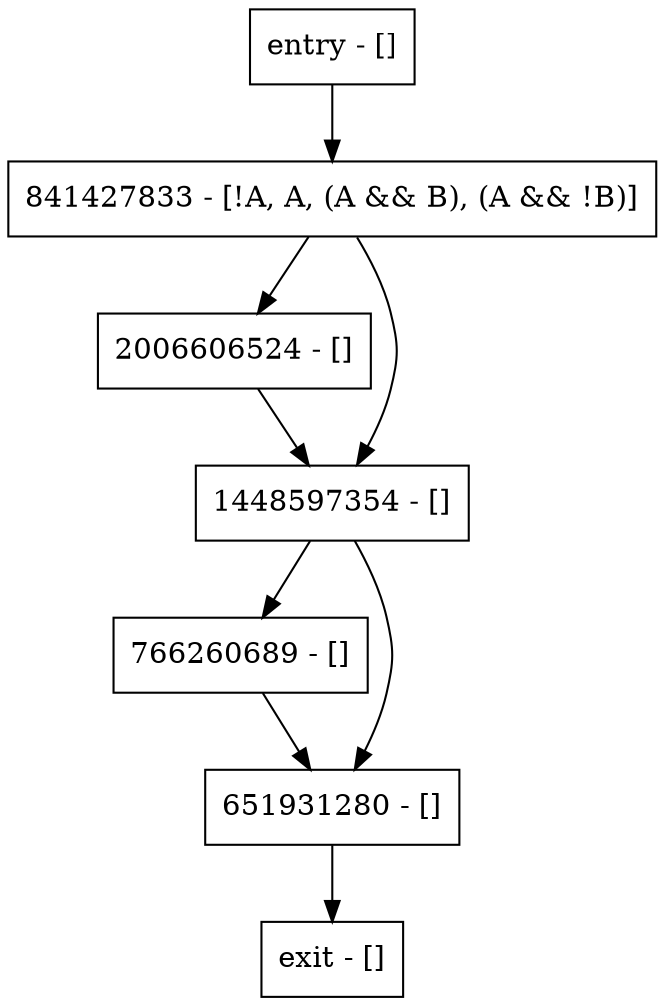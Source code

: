 digraph main {
node [shape=record];
entry [label="entry - []"];
exit [label="exit - []"];
2006606524 [label="2006606524 - []"];
766260689 [label="766260689 - []"];
841427833 [label="841427833 - [!A, A, (A && B), (A && !B)]"];
1448597354 [label="1448597354 - []"];
651931280 [label="651931280 - []"];
entry;
exit;
entry -> 841427833;
2006606524 -> 1448597354;
766260689 -> 651931280;
841427833 -> 2006606524;
841427833 -> 1448597354;
1448597354 -> 766260689;
1448597354 -> 651931280;
651931280 -> exit;
}
